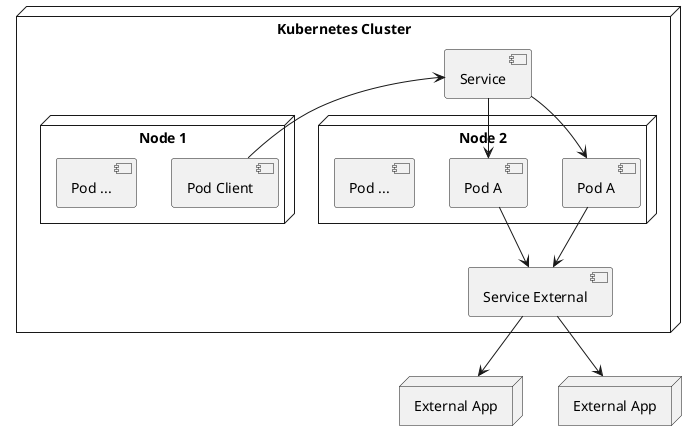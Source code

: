 @startuml

node "External App" as external1
node "External App" as external2

node "Kubernetes Cluster" {
    component "Service"as service
    component "Service External" as external
    node "Node 1" {
        component "Pod Client" as client
        component "Pod ..." as podb2
    }
    node "Node 2" {
        component "Pod A" as poda2
        component "Pod A" as poda3
        component "Pod ..." as podb1
    }
}

client -up-> service
service --> poda2
service --> poda3
external --> external1
external --> external2
poda2 --> external
poda3 --> external

@enduml
